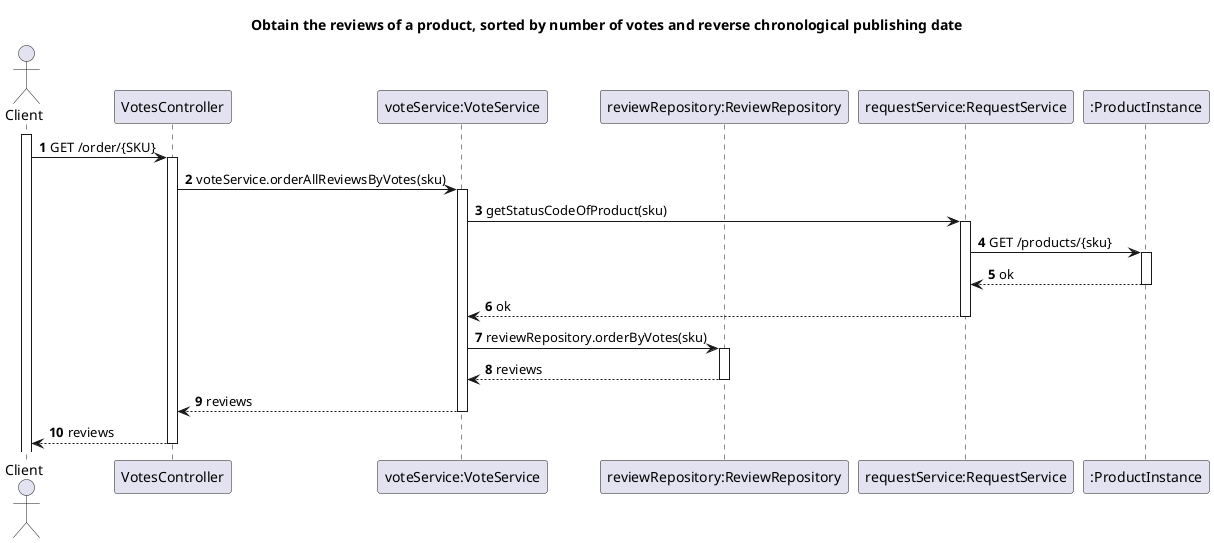 @startuml
'https://plantuml.com/sequence-diagram

title Obtain the reviews of a product, sorted by number of votes and reverse chronological publishing date
autoactivate on
autonumber

actor "Client" as Client
participant "VotesController" as Ctrl
participant "voteService:VoteService" as Svc
participant "reviewRepository:ReviewRepository" as reviewRepository
participant "requestService:RequestService" as request
participant ":ProductInstance" as instance

activate Client

Client -> Ctrl : GET /order/{SKU}
Ctrl -> Svc : voteService.orderAllReviewsByVotes(sku)
Svc -> request: getStatusCodeOfProduct(sku)
request -> instance: GET /products/{sku}
instance --> request: ok
request --> Svc: ok
Svc -> reviewRepository: reviewRepository.orderByVotes(sku)
reviewRepository --> Svc: reviews
Svc --> Ctrl: reviews
Ctrl --> Client: reviews

@enduml
